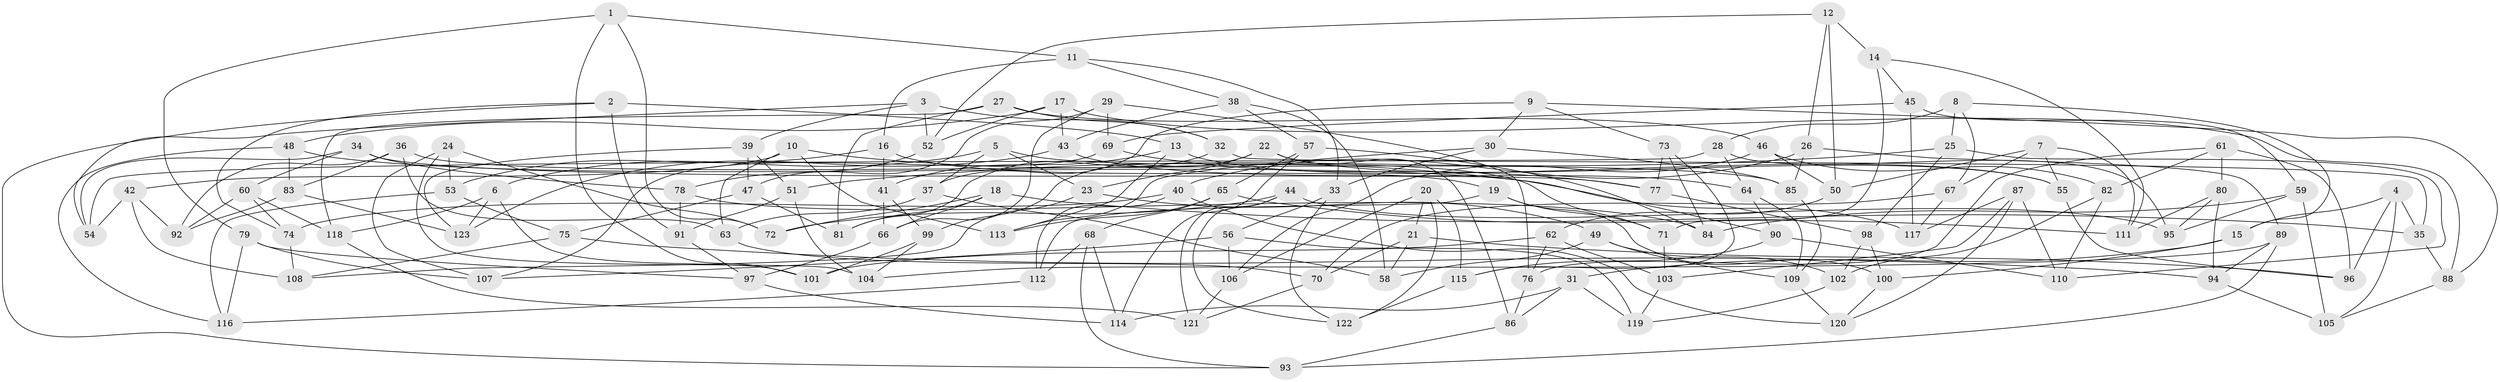 // coarse degree distribution, {6: 0.5789473684210527, 4: 0.3684210526315789, 3: 0.013157894736842105, 5: 0.039473684210526314}
// Generated by graph-tools (version 1.1) at 2025/42/03/06/25 10:42:23]
// undirected, 123 vertices, 246 edges
graph export_dot {
graph [start="1"]
  node [color=gray90,style=filled];
  1;
  2;
  3;
  4;
  5;
  6;
  7;
  8;
  9;
  10;
  11;
  12;
  13;
  14;
  15;
  16;
  17;
  18;
  19;
  20;
  21;
  22;
  23;
  24;
  25;
  26;
  27;
  28;
  29;
  30;
  31;
  32;
  33;
  34;
  35;
  36;
  37;
  38;
  39;
  40;
  41;
  42;
  43;
  44;
  45;
  46;
  47;
  48;
  49;
  50;
  51;
  52;
  53;
  54;
  55;
  56;
  57;
  58;
  59;
  60;
  61;
  62;
  63;
  64;
  65;
  66;
  67;
  68;
  69;
  70;
  71;
  72;
  73;
  74;
  75;
  76;
  77;
  78;
  79;
  80;
  81;
  82;
  83;
  84;
  85;
  86;
  87;
  88;
  89;
  90;
  91;
  92;
  93;
  94;
  95;
  96;
  97;
  98;
  99;
  100;
  101;
  102;
  103;
  104;
  105;
  106;
  107;
  108;
  109;
  110;
  111;
  112;
  113;
  114;
  115;
  116;
  117;
  118;
  119;
  120;
  121;
  122;
  123;
  1 -- 79;
  1 -- 72;
  1 -- 11;
  1 -- 101;
  2 -- 13;
  2 -- 74;
  2 -- 93;
  2 -- 91;
  3 -- 32;
  3 -- 52;
  3 -- 39;
  3 -- 54;
  4 -- 105;
  4 -- 35;
  4 -- 96;
  4 -- 15;
  5 -- 71;
  5 -- 37;
  5 -- 6;
  5 -- 23;
  6 -- 101;
  6 -- 118;
  6 -- 123;
  7 -- 55;
  7 -- 111;
  7 -- 67;
  7 -- 50;
  8 -- 15;
  8 -- 67;
  8 -- 25;
  8 -- 28;
  9 -- 88;
  9 -- 37;
  9 -- 30;
  9 -- 73;
  10 -- 113;
  10 -- 63;
  10 -- 42;
  10 -- 90;
  11 -- 16;
  11 -- 38;
  11 -- 33;
  12 -- 52;
  12 -- 14;
  12 -- 50;
  12 -- 26;
  13 -- 41;
  13 -- 55;
  13 -- 113;
  14 -- 45;
  14 -- 71;
  14 -- 111;
  15 -- 100;
  15 -- 31;
  16 -- 41;
  16 -- 53;
  16 -- 19;
  17 -- 88;
  17 -- 43;
  17 -- 48;
  17 -- 52;
  18 -- 66;
  18 -- 81;
  18 -- 72;
  18 -- 35;
  19 -- 112;
  19 -- 71;
  19 -- 100;
  20 -- 106;
  20 -- 115;
  20 -- 21;
  20 -- 122;
  21 -- 70;
  21 -- 96;
  21 -- 58;
  22 -- 86;
  22 -- 55;
  22 -- 23;
  22 -- 99;
  23 -- 49;
  23 -- 108;
  24 -- 104;
  24 -- 53;
  24 -- 107;
  24 -- 72;
  25 -- 98;
  25 -- 51;
  25 -- 110;
  26 -- 40;
  26 -- 89;
  26 -- 85;
  27 -- 81;
  27 -- 118;
  27 -- 46;
  27 -- 32;
  28 -- 95;
  28 -- 54;
  28 -- 64;
  29 -- 76;
  29 -- 66;
  29 -- 69;
  29 -- 47;
  30 -- 85;
  30 -- 33;
  30 -- 113;
  31 -- 119;
  31 -- 86;
  31 -- 114;
  32 -- 35;
  32 -- 81;
  33 -- 56;
  33 -- 122;
  34 -- 54;
  34 -- 77;
  34 -- 60;
  34 -- 78;
  35 -- 88;
  36 -- 92;
  36 -- 85;
  36 -- 83;
  36 -- 63;
  37 -- 58;
  37 -- 63;
  38 -- 58;
  38 -- 57;
  38 -- 43;
  39 -- 51;
  39 -- 47;
  39 -- 123;
  40 -- 74;
  40 -- 120;
  40 -- 112;
  41 -- 66;
  41 -- 99;
  42 -- 54;
  42 -- 108;
  42 -- 92;
  43 -- 123;
  43 -- 64;
  44 -- 95;
  44 -- 72;
  44 -- 122;
  44 -- 121;
  45 -- 117;
  45 -- 69;
  45 -- 59;
  46 -- 50;
  46 -- 106;
  46 -- 82;
  47 -- 81;
  47 -- 75;
  48 -- 116;
  48 -- 117;
  48 -- 83;
  49 -- 58;
  49 -- 109;
  49 -- 102;
  50 -- 62;
  51 -- 104;
  51 -- 91;
  52 -- 78;
  53 -- 75;
  53 -- 116;
  55 -- 96;
  56 -- 119;
  56 -- 106;
  56 -- 107;
  57 -- 84;
  57 -- 114;
  57 -- 65;
  59 -- 84;
  59 -- 95;
  59 -- 105;
  60 -- 92;
  60 -- 74;
  60 -- 118;
  61 -- 82;
  61 -- 76;
  61 -- 80;
  61 -- 96;
  62 -- 76;
  62 -- 103;
  62 -- 101;
  63 -- 70;
  64 -- 90;
  64 -- 109;
  65 -- 111;
  65 -- 113;
  65 -- 68;
  66 -- 97;
  67 -- 117;
  67 -- 70;
  68 -- 93;
  68 -- 114;
  68 -- 112;
  69 -- 107;
  69 -- 77;
  70 -- 121;
  71 -- 103;
  73 -- 84;
  73 -- 77;
  73 -- 115;
  74 -- 108;
  75 -- 108;
  75 -- 94;
  76 -- 86;
  77 -- 98;
  78 -- 84;
  78 -- 91;
  79 -- 107;
  79 -- 116;
  79 -- 97;
  80 -- 95;
  80 -- 94;
  80 -- 111;
  82 -- 102;
  82 -- 110;
  83 -- 123;
  83 -- 92;
  85 -- 109;
  86 -- 93;
  87 -- 110;
  87 -- 120;
  87 -- 103;
  87 -- 117;
  88 -- 105;
  89 -- 104;
  89 -- 93;
  89 -- 94;
  90 -- 115;
  90 -- 110;
  91 -- 97;
  94 -- 105;
  97 -- 114;
  98 -- 102;
  98 -- 100;
  99 -- 101;
  99 -- 104;
  100 -- 120;
  102 -- 119;
  103 -- 119;
  106 -- 121;
  109 -- 120;
  112 -- 116;
  115 -- 122;
  118 -- 121;
}
